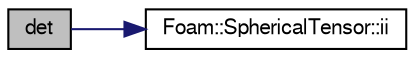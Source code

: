 digraph "det"
{
  bgcolor="transparent";
  edge [fontname="FreeSans",fontsize="10",labelfontname="FreeSans",labelfontsize="10"];
  node [fontname="FreeSans",fontsize="10",shape=record];
  rankdir="LR";
  Node125035 [label="det",height=0.2,width=0.4,color="black", fillcolor="grey75", style="filled", fontcolor="black"];
  Node125035 -> Node125036 [color="midnightblue",fontsize="10",style="solid",fontname="FreeSans"];
  Node125036 [label="Foam::SphericalTensor::ii",height=0.2,width=0.4,color="black",URL="$a28186.html#a8a6ef975bcb1f17d9cd0457417bcac47"];
}
